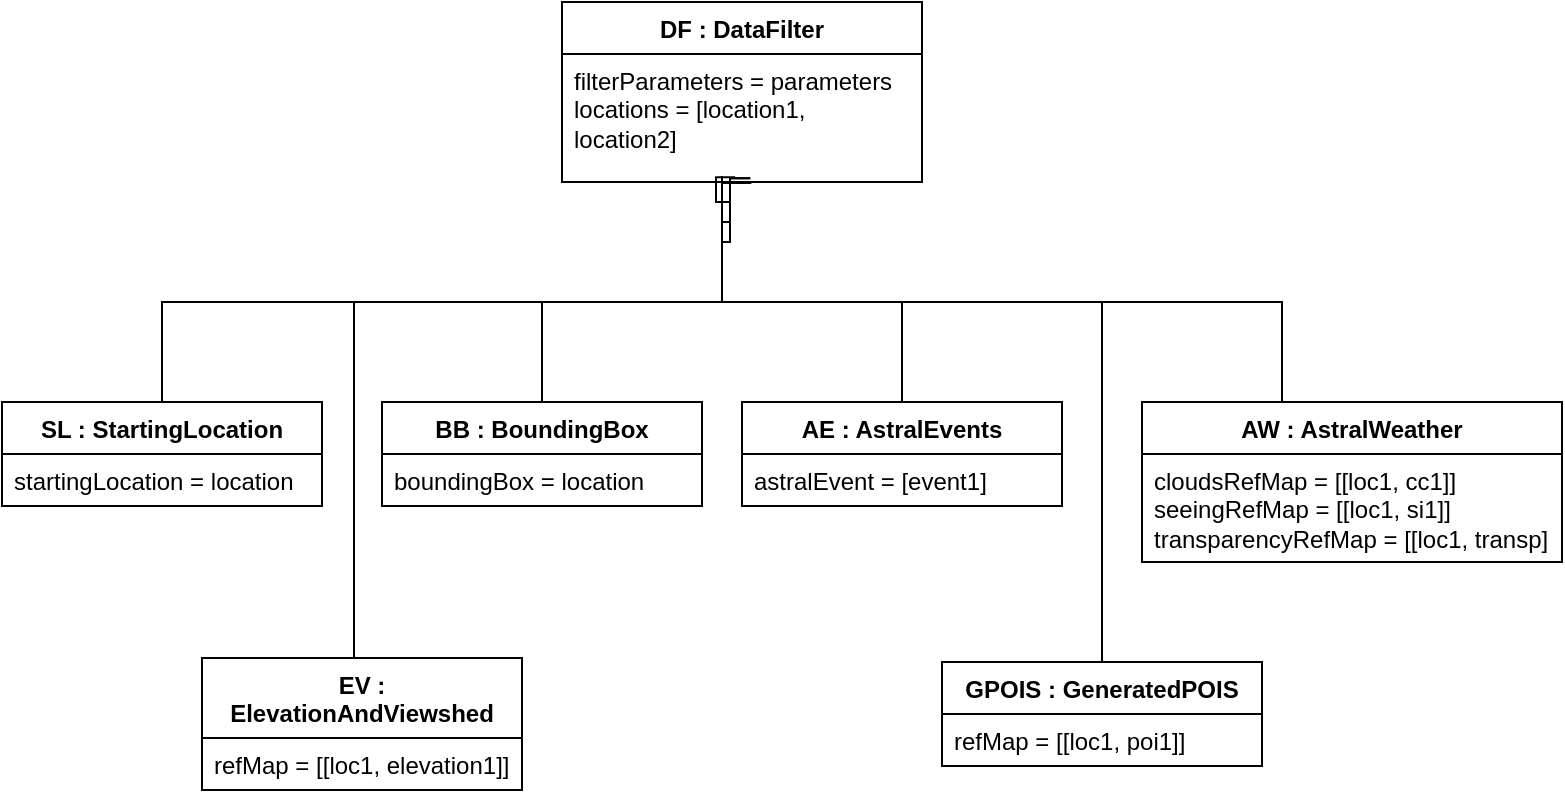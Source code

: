 <mxfile version="22.1.2" type="device">
  <diagram name="Object_Diagram" id="cWAjJjrQ19AfYeRwQsD6">
    <mxGraphModel dx="794" dy="557" grid="1" gridSize="10" guides="1" tooltips="1" connect="1" arrows="1" fold="1" page="1" pageScale="1" pageWidth="850" pageHeight="1100" math="0" shadow="0">
      <root>
        <mxCell id="0" />
        <mxCell id="1" parent="0" />
        <mxCell id="piSZbwudqz_-0FC9q4zR-2" value="DF : DataFilter" style="swimlane;fontStyle=1;align=center;verticalAlign=top;childLayout=stackLayout;horizontal=1;startSize=26;horizontalStack=0;resizeParent=1;resizeParentMax=0;resizeLast=0;collapsible=1;marginBottom=0;whiteSpace=wrap;html=1;" parent="1" vertex="1">
          <mxGeometry x="320" y="30" width="180" height="90" as="geometry" />
        </mxCell>
        <mxCell id="piSZbwudqz_-0FC9q4zR-5" value="filterParameters = parameters&lt;br&gt;locations = [location1, location2]" style="text;strokeColor=none;fillColor=none;align=left;verticalAlign=top;spacingLeft=4;spacingRight=4;overflow=hidden;rotatable=0;points=[[0,0.5],[1,0.5]];portConstraint=eastwest;whiteSpace=wrap;html=1;" parent="piSZbwudqz_-0FC9q4zR-2" vertex="1">
          <mxGeometry y="26" width="180" height="64" as="geometry" />
        </mxCell>
        <mxCell id="piSZbwudqz_-0FC9q4zR-6" value="SL : StartingLocation" style="swimlane;fontStyle=1;align=center;verticalAlign=top;childLayout=stackLayout;horizontal=1;startSize=26;horizontalStack=0;resizeParent=1;resizeParentMax=0;resizeLast=0;collapsible=1;marginBottom=0;whiteSpace=wrap;html=1;" parent="1" vertex="1">
          <mxGeometry x="40" y="230" width="160" height="52" as="geometry" />
        </mxCell>
        <mxCell id="piSZbwudqz_-0FC9q4zR-9" value="startingLocation = location" style="text;strokeColor=none;fillColor=none;align=left;verticalAlign=top;spacingLeft=4;spacingRight=4;overflow=hidden;rotatable=0;points=[[0,0.5],[1,0.5]];portConstraint=eastwest;whiteSpace=wrap;html=1;" parent="piSZbwudqz_-0FC9q4zR-6" vertex="1">
          <mxGeometry y="26" width="160" height="26" as="geometry" />
        </mxCell>
        <mxCell id="piSZbwudqz_-0FC9q4zR-10" value="BB : BoundingBox" style="swimlane;fontStyle=1;align=center;verticalAlign=top;childLayout=stackLayout;horizontal=1;startSize=26;horizontalStack=0;resizeParent=1;resizeParentMax=0;resizeLast=0;collapsible=1;marginBottom=0;whiteSpace=wrap;html=1;" parent="1" vertex="1">
          <mxGeometry x="230" y="230" width="160" height="52" as="geometry" />
        </mxCell>
        <mxCell id="piSZbwudqz_-0FC9q4zR-13" value="boundingBox = location" style="text;strokeColor=none;fillColor=none;align=left;verticalAlign=top;spacingLeft=4;spacingRight=4;overflow=hidden;rotatable=0;points=[[0,0.5],[1,0.5]];portConstraint=eastwest;whiteSpace=wrap;html=1;" parent="piSZbwudqz_-0FC9q4zR-10" vertex="1">
          <mxGeometry y="26" width="160" height="26" as="geometry" />
        </mxCell>
        <mxCell id="piSZbwudqz_-0FC9q4zR-14" value="AE : AstralEvents" style="swimlane;fontStyle=1;align=center;verticalAlign=top;childLayout=stackLayout;horizontal=1;startSize=26;horizontalStack=0;resizeParent=1;resizeParentMax=0;resizeLast=0;collapsible=1;marginBottom=0;whiteSpace=wrap;html=1;" parent="1" vertex="1">
          <mxGeometry x="410" y="230" width="160" height="52" as="geometry" />
        </mxCell>
        <mxCell id="piSZbwudqz_-0FC9q4zR-17" value="astralEvent = [event1]" style="text;strokeColor=none;fillColor=none;align=left;verticalAlign=top;spacingLeft=4;spacingRight=4;overflow=hidden;rotatable=0;points=[[0,0.5],[1,0.5]];portConstraint=eastwest;whiteSpace=wrap;html=1;" parent="piSZbwudqz_-0FC9q4zR-14" vertex="1">
          <mxGeometry y="26" width="160" height="26" as="geometry" />
        </mxCell>
        <mxCell id="piSZbwudqz_-0FC9q4zR-18" value="AW : AstralWeather" style="swimlane;fontStyle=1;align=center;verticalAlign=top;childLayout=stackLayout;horizontal=1;startSize=26;horizontalStack=0;resizeParent=1;resizeParentMax=0;resizeLast=0;collapsible=1;marginBottom=0;whiteSpace=wrap;html=1;" parent="1" vertex="1">
          <mxGeometry x="610" y="230" width="210" height="80" as="geometry" />
        </mxCell>
        <mxCell id="piSZbwudqz_-0FC9q4zR-21" value="cloudsRefMap = [[loc1, cc1]]&lt;br&gt;seeingRefMap = [[loc1, si1]]&lt;br&gt;transparencyRefMap = [[loc1, transp]" style="text;strokeColor=none;fillColor=none;align=left;verticalAlign=top;spacingLeft=4;spacingRight=4;overflow=hidden;rotatable=0;points=[[0,0.5],[1,0.5]];portConstraint=eastwest;whiteSpace=wrap;html=1;" parent="piSZbwudqz_-0FC9q4zR-18" vertex="1">
          <mxGeometry y="26" width="210" height="54" as="geometry" />
        </mxCell>
        <mxCell id="piSZbwudqz_-0FC9q4zR-22" value="EV : ElevationAndViewshed" style="swimlane;fontStyle=1;align=center;verticalAlign=top;childLayout=stackLayout;horizontal=1;startSize=40;horizontalStack=0;resizeParent=1;resizeParentMax=0;resizeLast=0;collapsible=1;marginBottom=0;whiteSpace=wrap;html=1;" parent="1" vertex="1">
          <mxGeometry x="140" y="358" width="160" height="66" as="geometry" />
        </mxCell>
        <mxCell id="piSZbwudqz_-0FC9q4zR-25" value="refMap = [[loc1, elevation1]]" style="text;strokeColor=none;fillColor=none;align=left;verticalAlign=top;spacingLeft=4;spacingRight=4;overflow=hidden;rotatable=0;points=[[0,0.5],[1,0.5]];portConstraint=eastwest;whiteSpace=wrap;html=1;" parent="piSZbwudqz_-0FC9q4zR-22" vertex="1">
          <mxGeometry y="40" width="160" height="26" as="geometry" />
        </mxCell>
        <mxCell id="piSZbwudqz_-0FC9q4zR-26" value="GPOIS : GeneratedPOIS" style="swimlane;fontStyle=1;align=center;verticalAlign=top;childLayout=stackLayout;horizontal=1;startSize=26;horizontalStack=0;resizeParent=1;resizeParentMax=0;resizeLast=0;collapsible=1;marginBottom=0;whiteSpace=wrap;html=1;" parent="1" vertex="1">
          <mxGeometry x="510" y="360" width="160" height="52" as="geometry" />
        </mxCell>
        <mxCell id="piSZbwudqz_-0FC9q4zR-29" value="refMap = [[loc1, poi1]]" style="text;strokeColor=none;fillColor=none;align=left;verticalAlign=top;spacingLeft=4;spacingRight=4;overflow=hidden;rotatable=0;points=[[0,0.5],[1,0.5]];portConstraint=eastwest;whiteSpace=wrap;html=1;" parent="piSZbwudqz_-0FC9q4zR-26" vertex="1">
          <mxGeometry y="26" width="160" height="26" as="geometry" />
        </mxCell>
        <mxCell id="piSZbwudqz_-0FC9q4zR-36" style="edgeStyle=orthogonalEdgeStyle;rounded=0;orthogonalLoop=1;jettySize=auto;html=1;exitX=0.5;exitY=0;exitDx=0;exitDy=0;entryX=0.523;entryY=1.008;entryDx=0;entryDy=0;entryPerimeter=0;endArrow=none;endFill=0;" parent="1" source="piSZbwudqz_-0FC9q4zR-6" target="piSZbwudqz_-0FC9q4zR-5" edge="1">
          <mxGeometry relative="1" as="geometry">
            <Array as="points">
              <mxPoint x="120" y="180" />
              <mxPoint x="400" y="180" />
              <mxPoint x="400" y="140" />
              <mxPoint x="404" y="140" />
            </Array>
          </mxGeometry>
        </mxCell>
        <mxCell id="piSZbwudqz_-0FC9q4zR-37" style="edgeStyle=orthogonalEdgeStyle;rounded=0;orthogonalLoop=1;jettySize=auto;html=1;exitX=0.5;exitY=0;exitDx=0;exitDy=0;entryX=0.523;entryY=0.97;entryDx=0;entryDy=0;entryPerimeter=0;endArrow=none;endFill=0;" parent="1" source="piSZbwudqz_-0FC9q4zR-10" target="piSZbwudqz_-0FC9q4zR-5" edge="1">
          <mxGeometry relative="1" as="geometry">
            <Array as="points">
              <mxPoint x="310" y="180" />
              <mxPoint x="400" y="180" />
              <mxPoint x="400" y="130" />
              <mxPoint x="404" y="130" />
            </Array>
          </mxGeometry>
        </mxCell>
        <mxCell id="piSZbwudqz_-0FC9q4zR-38" style="edgeStyle=orthogonalEdgeStyle;rounded=0;orthogonalLoop=1;jettySize=auto;html=1;exitX=0.5;exitY=0;exitDx=0;exitDy=0;entryX=0.523;entryY=0.97;entryDx=0;entryDy=0;entryPerimeter=0;endArrow=none;endFill=0;" parent="1" source="piSZbwudqz_-0FC9q4zR-14" target="piSZbwudqz_-0FC9q4zR-5" edge="1">
          <mxGeometry relative="1" as="geometry">
            <Array as="points">
              <mxPoint x="490" y="180" />
              <mxPoint x="400" y="180" />
              <mxPoint x="400" y="150" />
              <mxPoint x="404" y="150" />
            </Array>
          </mxGeometry>
        </mxCell>
        <mxCell id="piSZbwudqz_-0FC9q4zR-39" style="edgeStyle=orthogonalEdgeStyle;rounded=0;orthogonalLoop=1;jettySize=auto;html=1;exitX=0.5;exitY=0;exitDx=0;exitDy=0;entryX=0.526;entryY=1.008;entryDx=0;entryDy=0;entryPerimeter=0;endArrow=none;endFill=0;" parent="1" source="piSZbwudqz_-0FC9q4zR-18" target="piSZbwudqz_-0FC9q4zR-5" edge="1">
          <mxGeometry relative="1" as="geometry">
            <Array as="points">
              <mxPoint x="680" y="230" />
              <mxPoint x="680" y="180" />
              <mxPoint x="400" y="180" />
              <mxPoint x="400" y="121" />
            </Array>
          </mxGeometry>
        </mxCell>
        <mxCell id="piSZbwudqz_-0FC9q4zR-40" style="edgeStyle=orthogonalEdgeStyle;rounded=0;orthogonalLoop=1;jettySize=auto;html=1;exitX=0.5;exitY=0;exitDx=0;exitDy=0;endArrow=none;endFill=0;" parent="1" edge="1">
          <mxGeometry relative="1" as="geometry">
            <mxPoint x="225.79" y="357.97" as="sourcePoint" />
            <mxPoint x="400" y="120" as="targetPoint" />
            <Array as="points">
              <mxPoint x="216" y="358" />
              <mxPoint x="216" y="180" />
              <mxPoint x="400" y="180" />
              <mxPoint x="400" y="117" />
            </Array>
          </mxGeometry>
        </mxCell>
        <mxCell id="piSZbwudqz_-0FC9q4zR-41" style="edgeStyle=orthogonalEdgeStyle;rounded=0;orthogonalLoop=1;jettySize=auto;html=1;exitX=0.5;exitY=0;exitDx=0;exitDy=0;entryX=0.481;entryY=0.962;entryDx=0;entryDy=0;entryPerimeter=0;endArrow=none;endFill=0;" parent="1" source="piSZbwudqz_-0FC9q4zR-26" target="piSZbwudqz_-0FC9q4zR-5" edge="1">
          <mxGeometry relative="1" as="geometry">
            <Array as="points">
              <mxPoint x="590" y="180" />
              <mxPoint x="400" y="180" />
              <mxPoint x="400" y="130" />
              <mxPoint x="397" y="130" />
            </Array>
          </mxGeometry>
        </mxCell>
      </root>
    </mxGraphModel>
  </diagram>
</mxfile>

